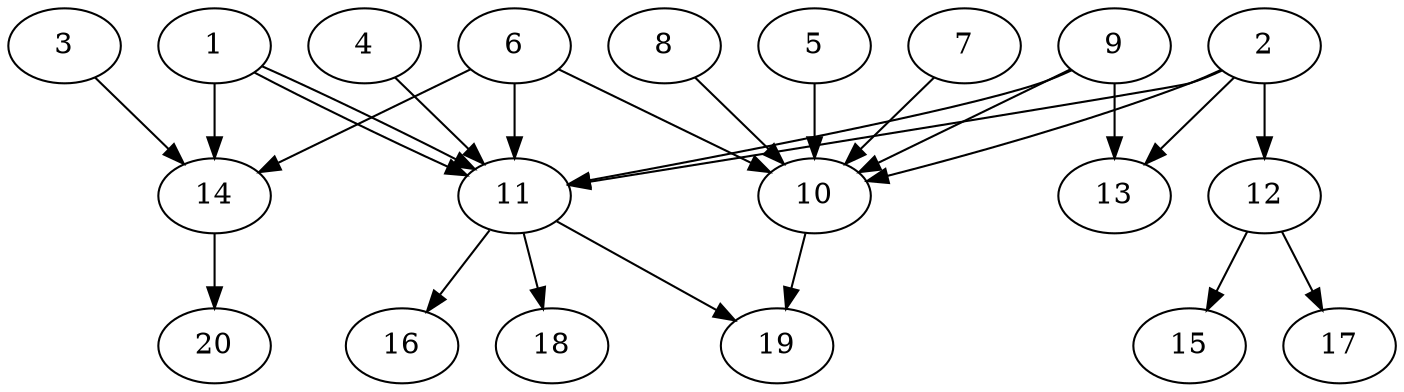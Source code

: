 // DAG automatically generated by daggen at Wed Jul 24 21:20:53 2019
// ./daggen --dot -n 20 --ccr 0.4 --fat 0.8 --regular 0.5 --density 0.7 --mindata 5242880 --maxdata 52428800 
digraph G {
  1 [size="47214080", alpha="0.01", expect_size="18885632"] 
  1 -> 11 [size ="18885632"]
  1 -> 11 [size ="18885632"]
  1 -> 14 [size ="18885632"]
  2 [size="109934080", alpha="0.13", expect_size="43973632"] 
  2 -> 10 [size ="43973632"]
  2 -> 11 [size ="43973632"]
  2 -> 12 [size ="43973632"]
  2 -> 13 [size ="43973632"]
  3 [size="14648320", alpha="0.04", expect_size="5859328"] 
  3 -> 14 [size ="5859328"]
  4 [size="102167040", alpha="0.19", expect_size="40866816"] 
  4 -> 11 [size ="40866816"]
  5 [size="130667520", alpha="0.04", expect_size="52267008"] 
  5 -> 10 [size ="52267008"]
  6 [size="69980160", alpha="0.20", expect_size="27992064"] 
  6 -> 10 [size ="27992064"]
  6 -> 11 [size ="27992064"]
  6 -> 14 [size ="27992064"]
  7 [size="98708480", alpha="0.16", expect_size="39483392"] 
  7 -> 10 [size ="39483392"]
  8 [size="51438080", alpha="0.15", expect_size="20575232"] 
  8 -> 10 [size ="20575232"]
  9 [size="56578560", alpha="0.01", expect_size="22631424"] 
  9 -> 10 [size ="22631424"]
  9 -> 11 [size ="22631424"]
  9 -> 13 [size ="22631424"]
  10 [size="45253120", alpha="0.03", expect_size="18101248"] 
  10 -> 19 [size ="18101248"]
  11 [size="26030080", alpha="0.12", expect_size="10412032"] 
  11 -> 16 [size ="10412032"]
  11 -> 18 [size ="10412032"]
  11 -> 19 [size ="10412032"]
  12 [size="33789440", alpha="0.20", expect_size="13515776"] 
  12 -> 15 [size ="13515776"]
  12 -> 17 [size ="13515776"]
  13 [size="108723200", alpha="0.00", expect_size="43489280"] 
  14 [size="13516800", alpha="0.03", expect_size="5406720"] 
  14 -> 20 [size ="5406720"]
  15 [size="125068800", alpha="0.05", expect_size="50027520"] 
  16 [size="30108160", alpha="0.08", expect_size="12043264"] 
  17 [size="28515840", alpha="0.14", expect_size="11406336"] 
  18 [size="121413120", alpha="0.12", expect_size="48565248"] 
  19 [size="89295360", alpha="0.16", expect_size="35718144"] 
  20 [size="98063360", alpha="0.09", expect_size="39225344"] 
}
